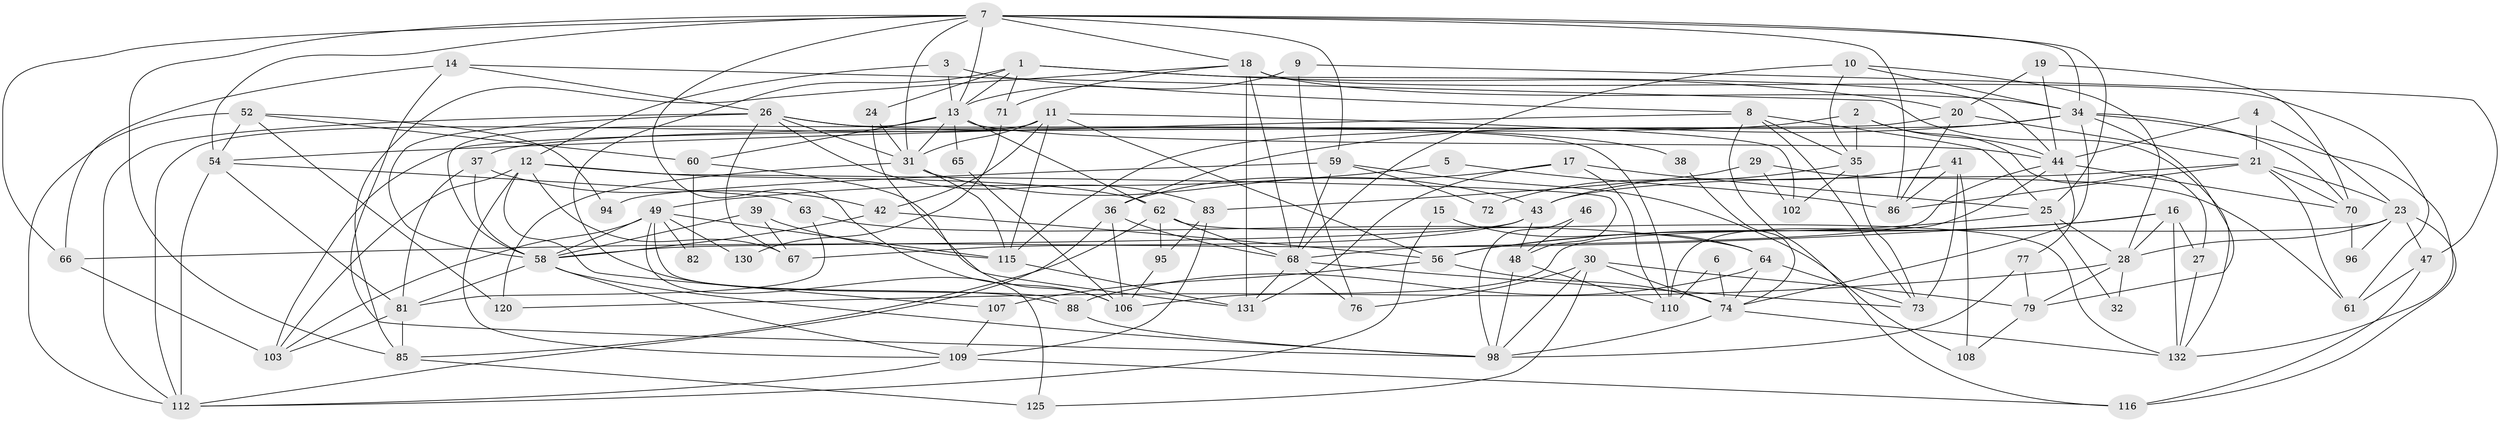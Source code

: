 // Generated by graph-tools (version 1.1) at 2025/23/03/03/25 07:23:56]
// undirected, 92 vertices, 221 edges
graph export_dot {
graph [start="1"]
  node [color=gray90,style=filled];
  1 [super="+55"];
  2 [super="+80"];
  3;
  4;
  5;
  6;
  7 [super="+118"];
  8 [super="+22"];
  9;
  10;
  11 [super="+123"];
  12 [super="+89"];
  13 [super="+33"];
  14;
  15;
  16;
  17;
  18 [super="+40"];
  19;
  20;
  21 [super="+78"];
  23 [super="+113"];
  24;
  25 [super="+57"];
  26 [super="+50"];
  27;
  28 [super="+97"];
  29;
  30 [super="+124"];
  31 [super="+45"];
  32;
  34 [super="+75"];
  35 [super="+128"];
  36 [super="+105"];
  37;
  38;
  39;
  41;
  42 [super="+53"];
  43 [super="+51"];
  44 [super="+101"];
  46;
  47 [super="+93"];
  48;
  49 [super="+69"];
  52 [super="+111"];
  54 [super="+126"];
  56 [super="+99"];
  58 [super="+127"];
  59;
  60;
  61;
  62 [super="+92"];
  63 [super="+87"];
  64;
  65;
  66 [super="+119"];
  67 [super="+90"];
  68 [super="+122"];
  70 [super="+104"];
  71;
  72;
  73;
  74 [super="+100"];
  76;
  77;
  79;
  81 [super="+84"];
  82;
  83;
  85 [super="+91"];
  86;
  88;
  94;
  95;
  96;
  98 [super="+121"];
  102;
  103;
  106 [super="+114"];
  107;
  108;
  109 [super="+129"];
  110;
  112;
  115 [super="+117"];
  116;
  120;
  125;
  130;
  131;
  132;
  1 -- 24;
  1 -- 20;
  1 -- 71;
  1 -- 88;
  1 -- 13;
  1 -- 44;
  2 -- 44;
  2 -- 115;
  2 -- 35;
  2 -- 27;
  3 -- 13;
  3 -- 12;
  3 -- 8;
  4 -- 44;
  4 -- 23;
  4 -- 21;
  5 -- 86;
  5 -- 49;
  6 -- 110;
  6 -- 74;
  7 -- 18;
  7 -- 85;
  7 -- 86;
  7 -- 31;
  7 -- 54;
  7 -- 66;
  7 -- 59;
  7 -- 13;
  7 -- 25;
  7 -- 34;
  7 -- 106;
  8 -- 116;
  8 -- 25;
  8 -- 73;
  8 -- 54;
  8 -- 35;
  9 -- 47;
  9 -- 76;
  9 -- 13;
  10 -- 68;
  10 -- 35;
  10 -- 28;
  10 -- 34;
  11 -- 102;
  11 -- 115 [weight=2];
  11 -- 42;
  11 -- 56;
  11 -- 112;
  11 -- 31;
  12 -- 62;
  12 -- 109;
  12 -- 103;
  12 -- 67;
  12 -- 48;
  12 -- 107;
  13 -- 60;
  13 -- 58;
  13 -- 65;
  13 -- 44;
  13 -- 31;
  13 -- 62;
  14 -- 132;
  14 -- 26;
  14 -- 98;
  14 -- 66;
  15 -- 112;
  15 -- 64;
  16 -- 132;
  16 -- 28;
  16 -- 27;
  16 -- 56;
  16 -- 66;
  17 -- 110;
  17 -- 131;
  17 -- 25;
  17 -- 36;
  18 -- 34;
  18 -- 131;
  18 -- 61;
  18 -- 71;
  18 -- 68;
  18 -- 85;
  19 -- 70;
  19 -- 20;
  19 -- 44;
  20 -- 86;
  20 -- 21;
  20 -- 103;
  21 -- 86;
  21 -- 61;
  21 -- 70;
  21 -- 43;
  21 -- 23;
  23 -- 116;
  23 -- 96;
  23 -- 47;
  23 -- 28;
  23 -- 106;
  24 -- 31;
  24 -- 106;
  25 -- 56;
  25 -- 32;
  25 -- 28;
  26 -- 110;
  26 -- 58;
  26 -- 67;
  26 -- 112;
  26 -- 83;
  26 -- 38;
  26 -- 31;
  27 -- 132;
  28 -- 79;
  28 -- 32;
  28 -- 120;
  29 -- 102;
  29 -- 61;
  29 -- 83;
  30 -- 76;
  30 -- 98;
  30 -- 74;
  30 -- 125;
  30 -- 79;
  31 -- 115;
  31 -- 43;
  31 -- 120;
  34 -- 74;
  34 -- 36;
  34 -- 37;
  34 -- 79;
  34 -- 132;
  34 -- 70;
  35 -- 72;
  35 -- 102;
  35 -- 73;
  36 -- 68;
  36 -- 112;
  36 -- 106;
  37 -- 42;
  37 -- 81;
  37 -- 58;
  38 -- 74;
  39 -- 67;
  39 -- 115;
  39 -- 58;
  41 -- 73;
  41 -- 43;
  41 -- 86;
  41 -- 108;
  42 -- 58 [weight=2];
  42 -- 56;
  43 -- 58;
  43 -- 48;
  43 -- 67;
  44 -- 110 [weight=2];
  44 -- 77;
  44 -- 68;
  44 -- 70;
  46 -- 98;
  46 -- 48;
  47 -- 61;
  47 -- 116;
  48 -- 110;
  48 -- 98;
  49 -- 125;
  49 -- 58;
  49 -- 88;
  49 -- 82;
  49 -- 115;
  49 -- 130;
  49 -- 103;
  52 -- 54;
  52 -- 112;
  52 -- 120;
  52 -- 94;
  52 -- 60;
  54 -- 112;
  54 -- 81;
  54 -- 63;
  56 -- 74;
  56 -- 107;
  58 -- 98;
  58 -- 109;
  58 -- 81;
  59 -- 108;
  59 -- 68;
  59 -- 72;
  59 -- 94;
  60 -- 131;
  60 -- 82;
  62 -- 68;
  62 -- 132;
  62 -- 85;
  62 -- 95;
  63 -- 64;
  63 -- 81;
  64 -- 73;
  64 -- 88;
  64 -- 74;
  65 -- 106;
  66 -- 103;
  68 -- 73;
  68 -- 131;
  68 -- 76;
  70 -- 96;
  71 -- 130;
  74 -- 132;
  74 -- 98;
  77 -- 79;
  77 -- 98;
  79 -- 108;
  81 -- 85;
  81 -- 103;
  83 -- 95;
  83 -- 109;
  85 -- 125;
  88 -- 98;
  95 -- 106;
  107 -- 109;
  109 -- 116;
  109 -- 112;
  115 -- 131;
}
